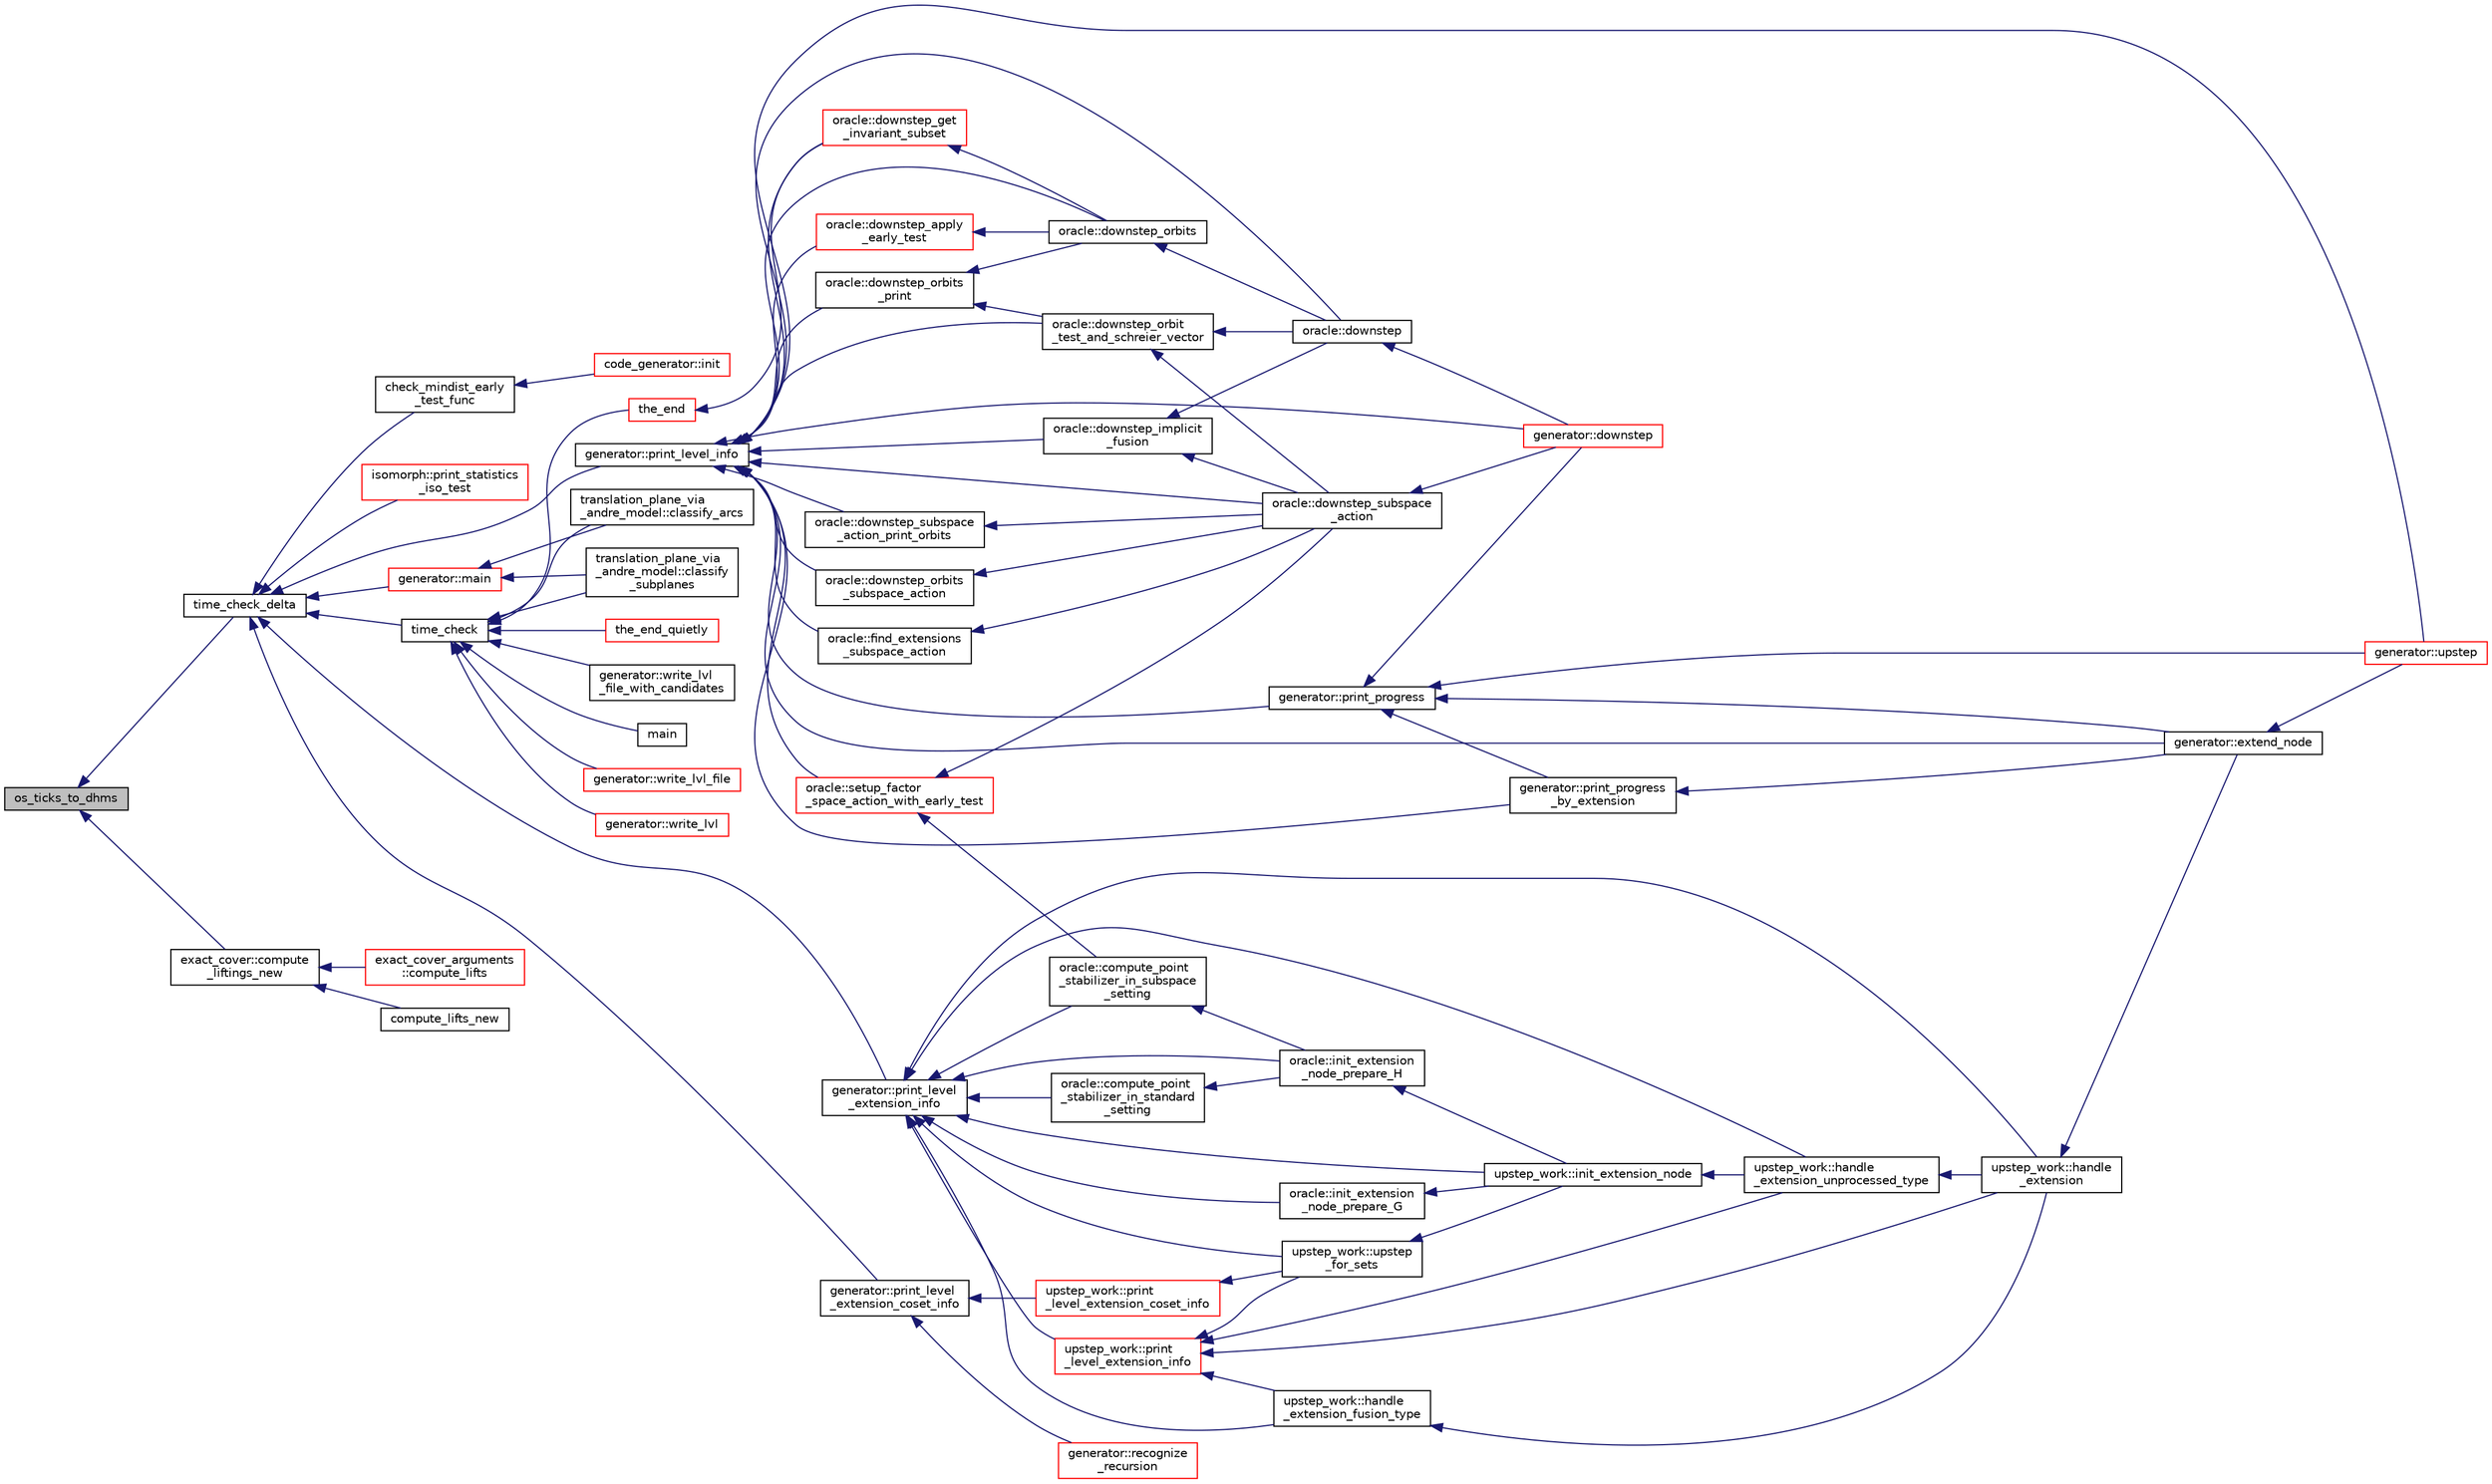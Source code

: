 digraph "os_ticks_to_dhms"
{
  edge [fontname="Helvetica",fontsize="10",labelfontname="Helvetica",labelfontsize="10"];
  node [fontname="Helvetica",fontsize="10",shape=record];
  rankdir="LR";
  Node4417 [label="os_ticks_to_dhms",height=0.2,width=0.4,color="black", fillcolor="grey75", style="filled", fontcolor="black"];
  Node4417 -> Node4418 [dir="back",color="midnightblue",fontsize="10",style="solid",fontname="Helvetica"];
  Node4418 [label="time_check_delta",height=0.2,width=0.4,color="black", fillcolor="white", style="filled",URL="$d3/d72/global_8_c.html#a89a8565e34c7dcbb97180cd6af7454a1"];
  Node4418 -> Node4419 [dir="back",color="midnightblue",fontsize="10",style="solid",fontname="Helvetica"];
  Node4419 [label="check_mindist_early\l_test_func",height=0.2,width=0.4,color="black", fillcolor="white", style="filled",URL="$d2/d11/codes_8h.html#a17bf777333c5e6dcb107d8de7ceffe5d"];
  Node4419 -> Node4420 [dir="back",color="midnightblue",fontsize="10",style="solid",fontname="Helvetica"];
  Node4420 [label="code_generator::init",height=0.2,width=0.4,color="red", fillcolor="white", style="filled",URL="$db/d37/classcode__generator.html#acfaa1e8badf6f30255203f499b130af8"];
  Node4418 -> Node4422 [dir="back",color="midnightblue",fontsize="10",style="solid",fontname="Helvetica"];
  Node4422 [label="time_check",height=0.2,width=0.4,color="black", fillcolor="white", style="filled",URL="$d3/d72/global_8_c.html#a04d64356f0c7cb798e55daec998c527e"];
  Node4422 -> Node4423 [dir="back",color="midnightblue",fontsize="10",style="solid",fontname="Helvetica"];
  Node4423 [label="main",height=0.2,width=0.4,color="black", fillcolor="white", style="filled",URL="$d1/d08/tdo__refine_8_c.html#a3c04138a5bfe5d72780bb7e82a18e627"];
  Node4422 -> Node4424 [dir="back",color="midnightblue",fontsize="10",style="solid",fontname="Helvetica"];
  Node4424 [label="the_end",height=0.2,width=0.4,color="red", fillcolor="white", style="filled",URL="$d3/dfb/discreta__global_8_c.html#a3ebbd3ccb665a9f78deaa7408577b60c"];
  Node4424 -> Node4690 [dir="back",color="midnightblue",fontsize="10",style="solid",fontname="Helvetica"];
  Node4690 [label="oracle::downstep_get\l_invariant_subset",height=0.2,width=0.4,color="red", fillcolor="white", style="filled",URL="$d7/da7/classoracle.html#ae2540e94ee617a407069f976739cfd71"];
  Node4690 -> Node4576 [dir="back",color="midnightblue",fontsize="10",style="solid",fontname="Helvetica"];
  Node4576 [label="oracle::downstep_orbits",height=0.2,width=0.4,color="black", fillcolor="white", style="filled",URL="$d7/da7/classoracle.html#a65ea623f3a7b2e3dba4e29638207bc53"];
  Node4576 -> Node4577 [dir="back",color="midnightblue",fontsize="10",style="solid",fontname="Helvetica"];
  Node4577 [label="oracle::downstep",height=0.2,width=0.4,color="black", fillcolor="white", style="filled",URL="$d7/da7/classoracle.html#a4fbc6710b45e5af5c2fb5bc3aa6d3bb1"];
  Node4577 -> Node4524 [dir="back",color="midnightblue",fontsize="10",style="solid",fontname="Helvetica"];
  Node4524 [label="generator::downstep",height=0.2,width=0.4,color="red", fillcolor="white", style="filled",URL="$d7/d73/classgenerator.html#ad90bc284af0b5f5beae960a0bd7a5b43"];
  Node4422 -> Node4693 [dir="back",color="midnightblue",fontsize="10",style="solid",fontname="Helvetica"];
  Node4693 [label="the_end_quietly",height=0.2,width=0.4,color="red", fillcolor="white", style="filled",URL="$d3/dfb/discreta__global_8_c.html#a4a9acf1e6b9ac9542ac082d98225981a"];
  Node4422 -> Node4692 [dir="back",color="midnightblue",fontsize="10",style="solid",fontname="Helvetica"];
  Node4692 [label="generator::write_lvl\l_file_with_candidates",height=0.2,width=0.4,color="black", fillcolor="white", style="filled",URL="$d7/d73/classgenerator.html#af3de7a4ba5e1075faa23d47d4c31ca55"];
  Node4422 -> Node4695 [dir="back",color="midnightblue",fontsize="10",style="solid",fontname="Helvetica"];
  Node4695 [label="generator::write_lvl_file",height=0.2,width=0.4,color="red", fillcolor="white", style="filled",URL="$d7/d73/classgenerator.html#a3d343cf5a5831b03d1bda3d89b1dd935"];
  Node4422 -> Node4698 [dir="back",color="midnightblue",fontsize="10",style="solid",fontname="Helvetica"];
  Node4698 [label="generator::write_lvl",height=0.2,width=0.4,color="red", fillcolor="white", style="filled",URL="$d7/d73/classgenerator.html#a4427cbf38ba677033cea15f1ca62cce0"];
  Node4422 -> Node4520 [dir="back",color="midnightblue",fontsize="10",style="solid",fontname="Helvetica"];
  Node4520 [label="translation_plane_via\l_andre_model::classify_arcs",height=0.2,width=0.4,color="black", fillcolor="white", style="filled",URL="$d1/dcc/classtranslation__plane__via__andre__model.html#ac8f002e812a8b152d41e806688601c5e"];
  Node4422 -> Node4521 [dir="back",color="midnightblue",fontsize="10",style="solid",fontname="Helvetica"];
  Node4521 [label="translation_plane_via\l_andre_model::classify\l_subplanes",height=0.2,width=0.4,color="black", fillcolor="white", style="filled",URL="$d1/dcc/classtranslation__plane__via__andre__model.html#a794fefa95f0a7f7b887133375988ee55"];
  Node4418 -> Node4699 [dir="back",color="midnightblue",fontsize="10",style="solid",fontname="Helvetica"];
  Node4699 [label="generator::print_level_info",height=0.2,width=0.4,color="black", fillcolor="white", style="filled",URL="$d7/d73/classgenerator.html#aeef1b9fe6115b67be42d7cb3206fddd2"];
  Node4699 -> Node4700 [dir="back",color="midnightblue",fontsize="10",style="solid",fontname="Helvetica"];
  Node4700 [label="generator::print_progress\l_by_extension",height=0.2,width=0.4,color="black", fillcolor="white", style="filled",URL="$d7/d73/classgenerator.html#a027dc8a7d19a8bfd6cf3ecaab3878ec5"];
  Node4700 -> Node4460 [dir="back",color="midnightblue",fontsize="10",style="solid",fontname="Helvetica"];
  Node4460 [label="generator::extend_node",height=0.2,width=0.4,color="black", fillcolor="white", style="filled",URL="$d7/d73/classgenerator.html#ac71fa071cf218f54cdd9306a541744ae"];
  Node4460 -> Node4461 [dir="back",color="midnightblue",fontsize="10",style="solid",fontname="Helvetica"];
  Node4461 [label="generator::upstep",height=0.2,width=0.4,color="red", fillcolor="white", style="filled",URL="$d7/d73/classgenerator.html#ae0f2cebdabc821837f633656d7b0fdfe"];
  Node4699 -> Node4701 [dir="back",color="midnightblue",fontsize="10",style="solid",fontname="Helvetica"];
  Node4701 [label="generator::print_progress",height=0.2,width=0.4,color="black", fillcolor="white", style="filled",URL="$d7/d73/classgenerator.html#ab1bc556218cd131c802ed1e137ccc4ae"];
  Node4701 -> Node4700 [dir="back",color="midnightblue",fontsize="10",style="solid",fontname="Helvetica"];
  Node4701 -> Node4524 [dir="back",color="midnightblue",fontsize="10",style="solid",fontname="Helvetica"];
  Node4701 -> Node4461 [dir="back",color="midnightblue",fontsize="10",style="solid",fontname="Helvetica"];
  Node4701 -> Node4460 [dir="back",color="midnightblue",fontsize="10",style="solid",fontname="Helvetica"];
  Node4699 -> Node4524 [dir="back",color="midnightblue",fontsize="10",style="solid",fontname="Helvetica"];
  Node4699 -> Node4461 [dir="back",color="midnightblue",fontsize="10",style="solid",fontname="Helvetica"];
  Node4699 -> Node4460 [dir="back",color="midnightblue",fontsize="10",style="solid",fontname="Helvetica"];
  Node4699 -> Node4577 [dir="back",color="midnightblue",fontsize="10",style="solid",fontname="Helvetica"];
  Node4699 -> Node4576 [dir="back",color="midnightblue",fontsize="10",style="solid",fontname="Helvetica"];
  Node4699 -> Node4702 [dir="back",color="midnightblue",fontsize="10",style="solid",fontname="Helvetica"];
  Node4702 [label="oracle::downstep_orbit\l_test_and_schreier_vector",height=0.2,width=0.4,color="black", fillcolor="white", style="filled",URL="$d7/da7/classoracle.html#a140c3df3ca2f645e364b5cd644c088ab"];
  Node4702 -> Node4577 [dir="back",color="midnightblue",fontsize="10",style="solid",fontname="Helvetica"];
  Node4702 -> Node4523 [dir="back",color="midnightblue",fontsize="10",style="solid",fontname="Helvetica"];
  Node4523 [label="oracle::downstep_subspace\l_action",height=0.2,width=0.4,color="black", fillcolor="white", style="filled",URL="$d7/da7/classoracle.html#a26f568b84b1ca2c24f619278ac88c407"];
  Node4523 -> Node4524 [dir="back",color="midnightblue",fontsize="10",style="solid",fontname="Helvetica"];
  Node4699 -> Node4703 [dir="back",color="midnightblue",fontsize="10",style="solid",fontname="Helvetica"];
  Node4703 [label="oracle::downstep_implicit\l_fusion",height=0.2,width=0.4,color="black", fillcolor="white", style="filled",URL="$d7/da7/classoracle.html#ae005e5c6d24107f3ca3462ffb94e379e"];
  Node4703 -> Node4577 [dir="back",color="midnightblue",fontsize="10",style="solid",fontname="Helvetica"];
  Node4703 -> Node4523 [dir="back",color="midnightblue",fontsize="10",style="solid",fontname="Helvetica"];
  Node4699 -> Node4690 [dir="back",color="midnightblue",fontsize="10",style="solid",fontname="Helvetica"];
  Node4699 -> Node4704 [dir="back",color="midnightblue",fontsize="10",style="solid",fontname="Helvetica"];
  Node4704 [label="oracle::downstep_apply\l_early_test",height=0.2,width=0.4,color="red", fillcolor="white", style="filled",URL="$d7/da7/classoracle.html#ac774d80f30c7e58e1e87c891ca3ec814"];
  Node4704 -> Node4576 [dir="back",color="midnightblue",fontsize="10",style="solid",fontname="Helvetica"];
  Node4699 -> Node4705 [dir="back",color="midnightblue",fontsize="10",style="solid",fontname="Helvetica"];
  Node4705 [label="oracle::downstep_orbits\l_print",height=0.2,width=0.4,color="black", fillcolor="white", style="filled",URL="$d7/da7/classoracle.html#a7c267cd92618aacf63d6fb3d8730df33"];
  Node4705 -> Node4576 [dir="back",color="midnightblue",fontsize="10",style="solid",fontname="Helvetica"];
  Node4705 -> Node4702 [dir="back",color="midnightblue",fontsize="10",style="solid",fontname="Helvetica"];
  Node4699 -> Node4454 [dir="back",color="midnightblue",fontsize="10",style="solid",fontname="Helvetica"];
  Node4454 [label="oracle::setup_factor\l_space_action_with_early_test",height=0.2,width=0.4,color="red", fillcolor="white", style="filled",URL="$d7/da7/classoracle.html#a7c26a85886666829e9727df91d2f01ad"];
  Node4454 -> Node4455 [dir="back",color="midnightblue",fontsize="10",style="solid",fontname="Helvetica"];
  Node4455 [label="oracle::compute_point\l_stabilizer_in_subspace\l_setting",height=0.2,width=0.4,color="black", fillcolor="white", style="filled",URL="$d7/da7/classoracle.html#ac88b56b30c84a4b5cd9b75869d468025"];
  Node4455 -> Node4456 [dir="back",color="midnightblue",fontsize="10",style="solid",fontname="Helvetica"];
  Node4456 [label="oracle::init_extension\l_node_prepare_H",height=0.2,width=0.4,color="black", fillcolor="white", style="filled",URL="$d7/da7/classoracle.html#a6a121e9674bbd011685430a95dbc1b77"];
  Node4456 -> Node4457 [dir="back",color="midnightblue",fontsize="10",style="solid",fontname="Helvetica"];
  Node4457 [label="upstep_work::init_extension_node",height=0.2,width=0.4,color="black", fillcolor="white", style="filled",URL="$d2/dd6/classupstep__work.html#ad74931a4c6dc97102d405a755433297d"];
  Node4457 -> Node4458 [dir="back",color="midnightblue",fontsize="10",style="solid",fontname="Helvetica"];
  Node4458 [label="upstep_work::handle\l_extension_unprocessed_type",height=0.2,width=0.4,color="black", fillcolor="white", style="filled",URL="$d2/dd6/classupstep__work.html#a4687dfab87eb7d0646cb79008dd3d32d"];
  Node4458 -> Node4459 [dir="back",color="midnightblue",fontsize="10",style="solid",fontname="Helvetica"];
  Node4459 [label="upstep_work::handle\l_extension",height=0.2,width=0.4,color="black", fillcolor="white", style="filled",URL="$d2/dd6/classupstep__work.html#ad8ba22a74e9884f92e11340b24e6a6d6"];
  Node4459 -> Node4460 [dir="back",color="midnightblue",fontsize="10",style="solid",fontname="Helvetica"];
  Node4454 -> Node4523 [dir="back",color="midnightblue",fontsize="10",style="solid",fontname="Helvetica"];
  Node4699 -> Node4523 [dir="back",color="midnightblue",fontsize="10",style="solid",fontname="Helvetica"];
  Node4699 -> Node4706 [dir="back",color="midnightblue",fontsize="10",style="solid",fontname="Helvetica"];
  Node4706 [label="oracle::downstep_subspace\l_action_print_orbits",height=0.2,width=0.4,color="black", fillcolor="white", style="filled",URL="$d7/da7/classoracle.html#aa23545cebae0fe4f46a689641c775c92"];
  Node4706 -> Node4523 [dir="back",color="midnightblue",fontsize="10",style="solid",fontname="Helvetica"];
  Node4699 -> Node4707 [dir="back",color="midnightblue",fontsize="10",style="solid",fontname="Helvetica"];
  Node4707 [label="oracle::downstep_orbits\l_subspace_action",height=0.2,width=0.4,color="black", fillcolor="white", style="filled",URL="$d7/da7/classoracle.html#adcf946d772e92646c47cf264764d85a6"];
  Node4707 -> Node4523 [dir="back",color="midnightblue",fontsize="10",style="solid",fontname="Helvetica"];
  Node4699 -> Node4708 [dir="back",color="midnightblue",fontsize="10",style="solid",fontname="Helvetica"];
  Node4708 [label="oracle::find_extensions\l_subspace_action",height=0.2,width=0.4,color="black", fillcolor="white", style="filled",URL="$d7/da7/classoracle.html#a7fde1637fd91cd998a4857c135a6c512"];
  Node4708 -> Node4523 [dir="back",color="midnightblue",fontsize="10",style="solid",fontname="Helvetica"];
  Node4418 -> Node4709 [dir="back",color="midnightblue",fontsize="10",style="solid",fontname="Helvetica"];
  Node4709 [label="generator::print_level\l_extension_info",height=0.2,width=0.4,color="black", fillcolor="white", style="filled",URL="$d7/d73/classgenerator.html#aa771f96ac28c2c79e029e3d66b3b2942"];
  Node4709 -> Node4710 [dir="back",color="midnightblue",fontsize="10",style="solid",fontname="Helvetica"];
  Node4710 [label="oracle::init_extension\l_node_prepare_G",height=0.2,width=0.4,color="black", fillcolor="white", style="filled",URL="$d7/da7/classoracle.html#afa9983d0c22028563d6a6b812c888b32"];
  Node4710 -> Node4457 [dir="back",color="midnightblue",fontsize="10",style="solid",fontname="Helvetica"];
  Node4709 -> Node4456 [dir="back",color="midnightblue",fontsize="10",style="solid",fontname="Helvetica"];
  Node4709 -> Node4455 [dir="back",color="midnightblue",fontsize="10",style="solid",fontname="Helvetica"];
  Node4709 -> Node4555 [dir="back",color="midnightblue",fontsize="10",style="solid",fontname="Helvetica"];
  Node4555 [label="oracle::compute_point\l_stabilizer_in_standard\l_setting",height=0.2,width=0.4,color="black", fillcolor="white", style="filled",URL="$d7/da7/classoracle.html#afa7b2b71cd2ccbb807a740d6e1085982"];
  Node4555 -> Node4456 [dir="back",color="midnightblue",fontsize="10",style="solid",fontname="Helvetica"];
  Node4709 -> Node4459 [dir="back",color="midnightblue",fontsize="10",style="solid",fontname="Helvetica"];
  Node4709 -> Node4711 [dir="back",color="midnightblue",fontsize="10",style="solid",fontname="Helvetica"];
  Node4711 [label="upstep_work::handle\l_extension_fusion_type",height=0.2,width=0.4,color="black", fillcolor="white", style="filled",URL="$d2/dd6/classupstep__work.html#a36d44fd802b8b56c9ae1d64485e5f396"];
  Node4711 -> Node4459 [dir="back",color="midnightblue",fontsize="10",style="solid",fontname="Helvetica"];
  Node4709 -> Node4458 [dir="back",color="midnightblue",fontsize="10",style="solid",fontname="Helvetica"];
  Node4709 -> Node4457 [dir="back",color="midnightblue",fontsize="10",style="solid",fontname="Helvetica"];
  Node4709 -> Node4578 [dir="back",color="midnightblue",fontsize="10",style="solid",fontname="Helvetica"];
  Node4578 [label="upstep_work::upstep\l_for_sets",height=0.2,width=0.4,color="black", fillcolor="white", style="filled",URL="$d2/dd6/classupstep__work.html#acbfe3d5e23c38c3dc8f5908e0bc5bf1b"];
  Node4578 -> Node4457 [dir="back",color="midnightblue",fontsize="10",style="solid",fontname="Helvetica"];
  Node4709 -> Node4712 [dir="back",color="midnightblue",fontsize="10",style="solid",fontname="Helvetica"];
  Node4712 [label="upstep_work::print\l_level_extension_info",height=0.2,width=0.4,color="red", fillcolor="white", style="filled",URL="$d2/dd6/classupstep__work.html#a367fb897ab6fe9cd94c511a1931d4dc7"];
  Node4712 -> Node4459 [dir="back",color="midnightblue",fontsize="10",style="solid",fontname="Helvetica"];
  Node4712 -> Node4711 [dir="back",color="midnightblue",fontsize="10",style="solid",fontname="Helvetica"];
  Node4712 -> Node4458 [dir="back",color="midnightblue",fontsize="10",style="solid",fontname="Helvetica"];
  Node4712 -> Node4578 [dir="back",color="midnightblue",fontsize="10",style="solid",fontname="Helvetica"];
  Node4418 -> Node4714 [dir="back",color="midnightblue",fontsize="10",style="solid",fontname="Helvetica"];
  Node4714 [label="generator::print_level\l_extension_coset_info",height=0.2,width=0.4,color="black", fillcolor="white", style="filled",URL="$d7/d73/classgenerator.html#a89c72f79f883c8b241c958c4c9107bc1"];
  Node4714 -> Node4715 [dir="back",color="midnightblue",fontsize="10",style="solid",fontname="Helvetica"];
  Node4715 [label="generator::recognize\l_recursion",height=0.2,width=0.4,color="red", fillcolor="white", style="filled",URL="$d7/d73/classgenerator.html#aaa01a7f679c27da5a9602b31c66d47ee"];
  Node4714 -> Node4722 [dir="back",color="midnightblue",fontsize="10",style="solid",fontname="Helvetica"];
  Node4722 [label="upstep_work::print\l_level_extension_coset_info",height=0.2,width=0.4,color="red", fillcolor="white", style="filled",URL="$d2/dd6/classupstep__work.html#a30abe055c26f63cf6279de866b8584dc"];
  Node4722 -> Node4578 [dir="back",color="midnightblue",fontsize="10",style="solid",fontname="Helvetica"];
  Node4418 -> Node4474 [dir="back",color="midnightblue",fontsize="10",style="solid",fontname="Helvetica"];
  Node4474 [label="generator::main",height=0.2,width=0.4,color="red", fillcolor="white", style="filled",URL="$d7/d73/classgenerator.html#a01abff8e9f231bf0d82e2e8e0061f242"];
  Node4474 -> Node4520 [dir="back",color="midnightblue",fontsize="10",style="solid",fontname="Helvetica"];
  Node4474 -> Node4521 [dir="back",color="midnightblue",fontsize="10",style="solid",fontname="Helvetica"];
  Node4418 -> Node4727 [dir="back",color="midnightblue",fontsize="10",style="solid",fontname="Helvetica"];
  Node4727 [label="isomorph::print_statistics\l_iso_test",height=0.2,width=0.4,color="red", fillcolor="white", style="filled",URL="$d3/d5f/classisomorph.html#a92a0591020464dd4974d2b17f7be862b"];
  Node4417 -> Node4729 [dir="back",color="midnightblue",fontsize="10",style="solid",fontname="Helvetica"];
  Node4729 [label="exact_cover::compute\l_liftings_new",height=0.2,width=0.4,color="black", fillcolor="white", style="filled",URL="$df/d94/classexact__cover.html#a1438b5e280f85abcabeb7f68eeabb72b"];
  Node4729 -> Node4730 [dir="back",color="midnightblue",fontsize="10",style="solid",fontname="Helvetica"];
  Node4730 [label="compute_lifts_new",height=0.2,width=0.4,color="black", fillcolor="white", style="filled",URL="$d0/d76/tl__algebra__and__number__theory_8h.html#a7572cd3732ca8df324632282e9002dc4"];
  Node4729 -> Node4731 [dir="back",color="midnightblue",fontsize="10",style="solid",fontname="Helvetica"];
  Node4731 [label="exact_cover_arguments\l::compute_lifts",height=0.2,width=0.4,color="red", fillcolor="white", style="filled",URL="$d3/dae/classexact__cover__arguments.html#ab0cdb09a17201c89aa9f83bd511dbbf7"];
}
